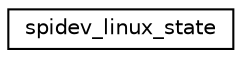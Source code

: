 digraph "Graphical Class Hierarchy"
{
 // LATEX_PDF_SIZE
  edge [fontname="Helvetica",fontsize="10",labelfontname="Helvetica",labelfontsize="10"];
  node [fontname="Helvetica",fontsize="10",shape=record];
  rankdir="LR";
  Node0 [label="spidev_linux_state",height=0.2,width=0.4,color="black", fillcolor="white", style="filled",URL="$structspidev__linux__state.html",tooltip="Dynamic runtime state for SPI port + CS line."];
}
